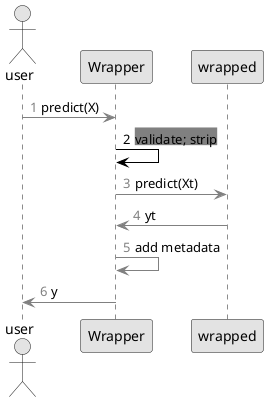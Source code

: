@startuml

skinparam monochrome true
skinparam shadowing false

actor user
participant Wrapper
participant wrapped

autonumber 1 "<font color=grey>"
user -[#grey]> Wrapper: <back:white>predict(X)</back>
autonumber 2 "<font color=black>"
Wrapper -[#black]> Wrapper: <back:grey>validate; strip</back>
autonumber 3 "<font color=grey>"
Wrapper -[#grey]> wrapped: <back:white>predict(Xt)</back>
autonumber 4 "<font color=grey>"
wrapped -[#grey]> Wrapper: <back:white>yt</back>
autonumber 5 "<font color=grey>"
Wrapper -[#grey]> Wrapper: <back:white>add metadata</back>
autonumber 6 "<font color=grey>"
Wrapper -[#grey]> user: <back:white>y</back>

@enduml
